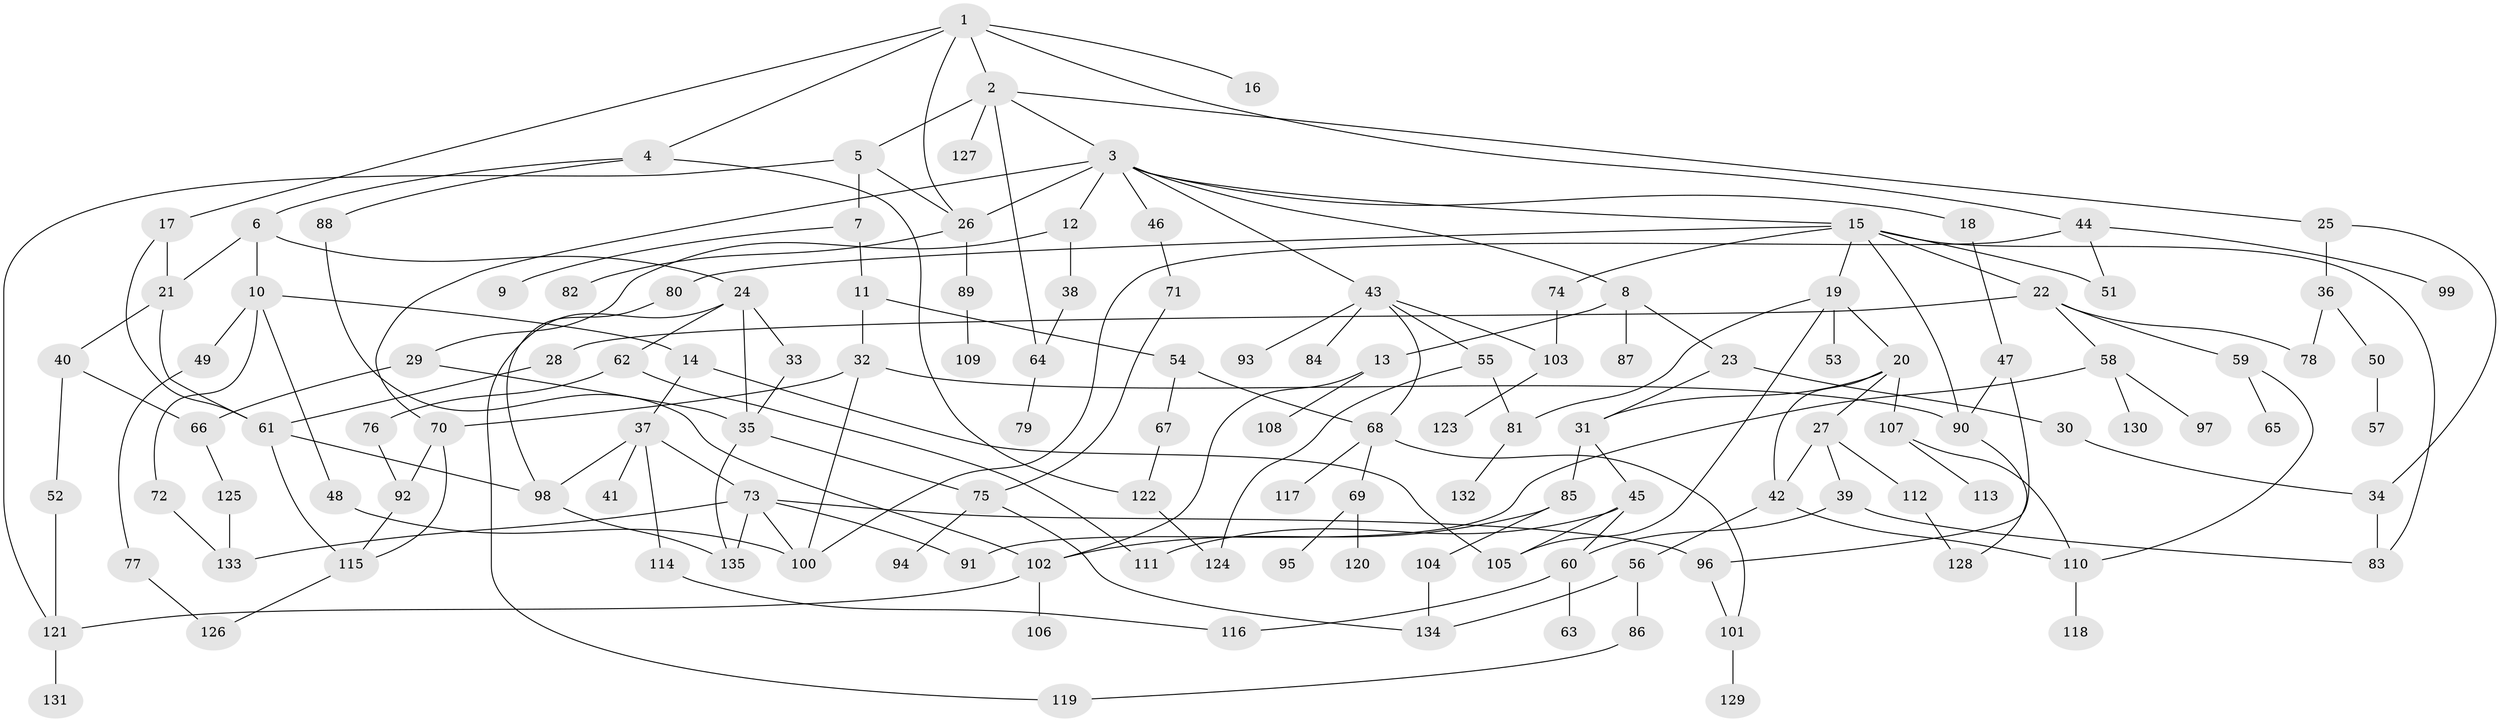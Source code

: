 // coarse degree distribution, {5: 0.08536585365853659, 9: 0.024390243902439025, 4: 0.23170731707317074, 2: 0.2682926829268293, 3: 0.21951219512195122, 6: 0.04878048780487805, 8: 0.012195121951219513, 1: 0.10975609756097561}
// Generated by graph-tools (version 1.1) at 2025/48/03/04/25 22:48:42]
// undirected, 135 vertices, 190 edges
graph export_dot {
  node [color=gray90,style=filled];
  1;
  2;
  3;
  4;
  5;
  6;
  7;
  8;
  9;
  10;
  11;
  12;
  13;
  14;
  15;
  16;
  17;
  18;
  19;
  20;
  21;
  22;
  23;
  24;
  25;
  26;
  27;
  28;
  29;
  30;
  31;
  32;
  33;
  34;
  35;
  36;
  37;
  38;
  39;
  40;
  41;
  42;
  43;
  44;
  45;
  46;
  47;
  48;
  49;
  50;
  51;
  52;
  53;
  54;
  55;
  56;
  57;
  58;
  59;
  60;
  61;
  62;
  63;
  64;
  65;
  66;
  67;
  68;
  69;
  70;
  71;
  72;
  73;
  74;
  75;
  76;
  77;
  78;
  79;
  80;
  81;
  82;
  83;
  84;
  85;
  86;
  87;
  88;
  89;
  90;
  91;
  92;
  93;
  94;
  95;
  96;
  97;
  98;
  99;
  100;
  101;
  102;
  103;
  104;
  105;
  106;
  107;
  108;
  109;
  110;
  111;
  112;
  113;
  114;
  115;
  116;
  117;
  118;
  119;
  120;
  121;
  122;
  123;
  124;
  125;
  126;
  127;
  128;
  129;
  130;
  131;
  132;
  133;
  134;
  135;
  1 -- 2;
  1 -- 4;
  1 -- 16;
  1 -- 17;
  1 -- 44;
  1 -- 26;
  2 -- 3;
  2 -- 5;
  2 -- 25;
  2 -- 127;
  2 -- 64;
  3 -- 8;
  3 -- 12;
  3 -- 15;
  3 -- 18;
  3 -- 26;
  3 -- 43;
  3 -- 46;
  3 -- 70;
  4 -- 6;
  4 -- 88;
  4 -- 122;
  5 -- 7;
  5 -- 121;
  5 -- 26;
  6 -- 10;
  6 -- 24;
  6 -- 21;
  7 -- 9;
  7 -- 11;
  8 -- 13;
  8 -- 23;
  8 -- 87;
  10 -- 14;
  10 -- 48;
  10 -- 49;
  10 -- 72;
  11 -- 32;
  11 -- 54;
  12 -- 29;
  12 -- 38;
  13 -- 102;
  13 -- 108;
  14 -- 37;
  14 -- 105;
  15 -- 19;
  15 -- 22;
  15 -- 74;
  15 -- 80;
  15 -- 51;
  15 -- 83;
  15 -- 90;
  17 -- 21;
  17 -- 61;
  18 -- 47;
  19 -- 20;
  19 -- 53;
  19 -- 105;
  19 -- 81;
  20 -- 27;
  20 -- 31;
  20 -- 107;
  20 -- 42;
  21 -- 40;
  21 -- 61;
  22 -- 28;
  22 -- 58;
  22 -- 59;
  22 -- 78;
  23 -- 30;
  23 -- 31;
  24 -- 33;
  24 -- 62;
  24 -- 119;
  24 -- 35;
  25 -- 34;
  25 -- 36;
  26 -- 82;
  26 -- 89;
  27 -- 39;
  27 -- 42;
  27 -- 112;
  28 -- 61;
  29 -- 66;
  29 -- 35;
  30 -- 34;
  31 -- 45;
  31 -- 85;
  32 -- 70;
  32 -- 100;
  32 -- 90;
  33 -- 35;
  34 -- 83;
  35 -- 75;
  35 -- 135;
  36 -- 50;
  36 -- 78;
  37 -- 41;
  37 -- 73;
  37 -- 114;
  37 -- 98;
  38 -- 64;
  39 -- 83;
  39 -- 60;
  40 -- 52;
  40 -- 66;
  42 -- 56;
  42 -- 110;
  43 -- 55;
  43 -- 84;
  43 -- 93;
  43 -- 68;
  43 -- 103;
  44 -- 51;
  44 -- 99;
  44 -- 100;
  45 -- 60;
  45 -- 111;
  45 -- 105;
  46 -- 71;
  47 -- 90;
  47 -- 96;
  48 -- 100;
  49 -- 77;
  50 -- 57;
  52 -- 121;
  54 -- 67;
  54 -- 68;
  55 -- 81;
  55 -- 124;
  56 -- 86;
  56 -- 134;
  58 -- 91;
  58 -- 97;
  58 -- 130;
  59 -- 65;
  59 -- 110;
  60 -- 63;
  60 -- 116;
  61 -- 115;
  61 -- 98;
  62 -- 76;
  62 -- 111;
  64 -- 79;
  66 -- 125;
  67 -- 122;
  68 -- 69;
  68 -- 101;
  68 -- 117;
  69 -- 95;
  69 -- 120;
  70 -- 92;
  70 -- 115;
  71 -- 75;
  72 -- 133;
  73 -- 96;
  73 -- 135;
  73 -- 133;
  73 -- 100;
  73 -- 91;
  74 -- 103;
  75 -- 94;
  75 -- 134;
  76 -- 92;
  77 -- 126;
  80 -- 98;
  81 -- 132;
  85 -- 104;
  85 -- 102;
  86 -- 119;
  88 -- 102;
  89 -- 109;
  90 -- 128;
  92 -- 115;
  96 -- 101;
  98 -- 135;
  101 -- 129;
  102 -- 106;
  102 -- 121;
  103 -- 123;
  104 -- 134;
  107 -- 110;
  107 -- 113;
  110 -- 118;
  112 -- 128;
  114 -- 116;
  115 -- 126;
  121 -- 131;
  122 -- 124;
  125 -- 133;
}
